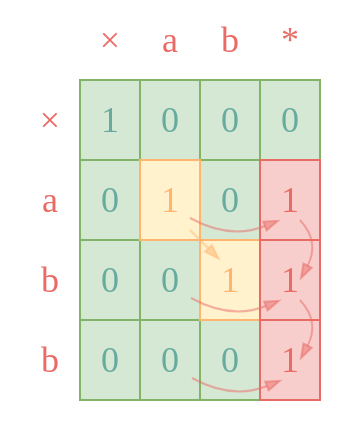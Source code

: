 <mxfile version="16.5.2" type="device"><diagram id="N-6WBMCbqXuLQ1gwREQO" name="Page-1"><mxGraphModel dx="566" dy="326" grid="1" gridSize="10" guides="1" tooltips="1" connect="1" arrows="1" fold="1" page="1" pageScale="1" pageWidth="850" pageHeight="1100" math="0" shadow="0"><root><mxCell id="0"/><mxCell id="1" parent="0"/><mxCell id="JusjlZFIl7JpH_ms0gBJ-1" value="&lt;font face=&quot;Monaco&quot; data-font-src=&quot;https://fonts.googleapis.com/css?family=Monaco&quot; style=&quot;font-size: 18px&quot; color=&quot;#67ab9f&quot;&gt;1&lt;/font&gt;" style="rounded=0;whiteSpace=wrap;html=1;fillColor=#d5e8d4;strokeColor=#82b366;" vertex="1" parent="1"><mxGeometry x="280" y="240" width="30" height="40" as="geometry"/></mxCell><mxCell id="JusjlZFIl7JpH_ms0gBJ-9" value="&lt;font face=&quot;Monaco&quot; data-font-src=&quot;https://fonts.googleapis.com/css?family=Monaco&quot; style=&quot;font-size: 18px&quot; color=&quot;#67ab9f&quot;&gt;0&lt;/font&gt;" style="rounded=0;whiteSpace=wrap;html=1;fillColor=#d5e8d4;strokeColor=#82b366;" vertex="1" parent="1"><mxGeometry x="310" y="240" width="30" height="40" as="geometry"/></mxCell><mxCell id="JusjlZFIl7JpH_ms0gBJ-10" value="&lt;font face=&quot;Monaco&quot; data-font-src=&quot;https://fonts.googleapis.com/css?family=Monaco&quot; style=&quot;font-size: 18px&quot; color=&quot;#67ab9f&quot;&gt;0&lt;/font&gt;" style="rounded=0;whiteSpace=wrap;html=1;fillColor=#d5e8d4;strokeColor=#82b366;" vertex="1" parent="1"><mxGeometry x="340" y="240" width="30" height="40" as="geometry"/></mxCell><mxCell id="JusjlZFIl7JpH_ms0gBJ-13" value="&lt;font face=&quot;Monaco&quot; data-font-src=&quot;https://fonts.googleapis.com/css?family=Monaco&quot; style=&quot;font-size: 18px&quot; color=&quot;#67ab9f&quot;&gt;0&lt;/font&gt;" style="rounded=0;whiteSpace=wrap;html=1;fillColor=#d5e8d4;strokeColor=#82b366;" vertex="1" parent="1"><mxGeometry x="370" y="240" width="30" height="40" as="geometry"/></mxCell><mxCell id="JusjlZFIl7JpH_ms0gBJ-14" value="&lt;font face=&quot;Monaco&quot; data-font-src=&quot;https://fonts.googleapis.com/css?family=Monaco&quot; style=&quot;font-size: 18px&quot; color=&quot;#67ab9f&quot;&gt;0&lt;/font&gt;" style="rounded=0;whiteSpace=wrap;html=1;fillColor=#d5e8d4;strokeColor=#82b366;" vertex="1" parent="1"><mxGeometry x="280" y="280" width="30" height="40" as="geometry"/></mxCell><mxCell id="JusjlZFIl7JpH_ms0gBJ-16" value="&lt;font face=&quot;Monaco&quot; data-font-src=&quot;https://fonts.googleapis.com/css?family=Monaco&quot; style=&quot;font-size: 18px&quot; color=&quot;#67ab9f&quot;&gt;0&lt;/font&gt;" style="rounded=0;whiteSpace=wrap;html=1;fillColor=#d5e8d4;strokeColor=#82b366;" vertex="1" parent="1"><mxGeometry x="340" y="280" width="30" height="40" as="geometry"/></mxCell><mxCell id="JusjlZFIl7JpH_ms0gBJ-18" value="&lt;font face=&quot;Monaco&quot; data-font-src=&quot;https://fonts.googleapis.com/css?family=Monaco&quot; style=&quot;font-size: 18px&quot; color=&quot;#67ab9f&quot;&gt;0&lt;/font&gt;" style="rounded=0;whiteSpace=wrap;html=1;fillColor=#d5e8d4;strokeColor=#82b366;" vertex="1" parent="1"><mxGeometry x="280" y="320" width="30" height="40" as="geometry"/></mxCell><mxCell id="JusjlZFIl7JpH_ms0gBJ-19" value="&lt;font face=&quot;Monaco&quot; data-font-src=&quot;https://fonts.googleapis.com/css?family=Monaco&quot; style=&quot;font-size: 18px&quot; color=&quot;#67ab9f&quot;&gt;0&lt;/font&gt;" style="rounded=0;whiteSpace=wrap;html=1;fillColor=#d5e8d4;strokeColor=#82b366;" vertex="1" parent="1"><mxGeometry x="310" y="320" width="30" height="40" as="geometry"/></mxCell><mxCell id="JusjlZFIl7JpH_ms0gBJ-22" value="&lt;font face=&quot;Monaco&quot; data-font-src=&quot;https://fonts.googleapis.com/css?family=Monaco&quot; style=&quot;font-size: 18px&quot; color=&quot;#67ab9f&quot;&gt;0&lt;/font&gt;" style="rounded=0;whiteSpace=wrap;html=1;fillColor=#d5e8d4;strokeColor=#82b366;" vertex="1" parent="1"><mxGeometry x="280" y="360" width="30" height="40" as="geometry"/></mxCell><mxCell id="JusjlZFIl7JpH_ms0gBJ-23" value="&lt;font face=&quot;Monaco&quot; data-font-src=&quot;https://fonts.googleapis.com/css?family=Monaco&quot; style=&quot;font-size: 18px&quot; color=&quot;#67ab9f&quot;&gt;0&lt;/font&gt;" style="rounded=0;whiteSpace=wrap;html=1;fillColor=#d5e8d4;strokeColor=#82b366;" vertex="1" parent="1"><mxGeometry x="310" y="360" width="30" height="40" as="geometry"/></mxCell><mxCell id="JusjlZFIl7JpH_ms0gBJ-24" value="&lt;font face=&quot;Monaco&quot; data-font-src=&quot;https://fonts.googleapis.com/css?family=Monaco&quot; style=&quot;font-size: 18px&quot; color=&quot;#67ab9f&quot;&gt;0&lt;/font&gt;" style="rounded=0;whiteSpace=wrap;html=1;fillColor=#d5e8d4;strokeColor=#82b366;" vertex="1" parent="1"><mxGeometry x="340" y="360" width="30" height="40" as="geometry"/></mxCell><mxCell id="JusjlZFIl7JpH_ms0gBJ-25" value="&lt;font face=&quot;Monaco&quot; data-font-src=&quot;https://fonts.googleapis.com/css?family=Monaco&quot; style=&quot;font-size: 18px&quot; color=&quot;#ea6b66&quot;&gt;1&lt;/font&gt;" style="rounded=0;whiteSpace=wrap;html=1;fillColor=#f8cecc;strokeColor=#EA6B66;" vertex="1" parent="1"><mxGeometry x="370" y="360" width="30" height="40" as="geometry"/></mxCell><mxCell id="JusjlZFIl7JpH_ms0gBJ-26" value="&lt;font face=&quot;Monaco&quot; data-font-src=&quot;https://fonts.googleapis.com/css?family=Monaco&quot; style=&quot;font-size: 18px&quot; color=&quot;#ea6b66&quot;&gt;a&lt;/font&gt;" style="rounded=0;whiteSpace=wrap;html=1;fillColor=none;strokeColor=none;" vertex="1" parent="1"><mxGeometry x="250" y="280" width="30" height="40" as="geometry"/></mxCell><mxCell id="JusjlZFIl7JpH_ms0gBJ-27" value="&lt;font face=&quot;Monaco&quot; data-font-src=&quot;https://fonts.googleapis.com/css?family=Monaco&quot; style=&quot;font-size: 18px&quot; color=&quot;#ea6b66&quot;&gt;b&lt;/font&gt;" style="rounded=0;whiteSpace=wrap;html=1;fillColor=none;strokeColor=none;" vertex="1" parent="1"><mxGeometry x="250" y="320" width="30" height="40" as="geometry"/></mxCell><mxCell id="JusjlZFIl7JpH_ms0gBJ-28" value="&lt;font face=&quot;Monaco&quot; data-font-src=&quot;https://fonts.googleapis.com/css?family=Monaco&quot; style=&quot;font-size: 18px&quot; color=&quot;#ea6b66&quot;&gt;b&lt;/font&gt;" style="rounded=0;whiteSpace=wrap;html=1;fillColor=none;strokeColor=none;" vertex="1" parent="1"><mxGeometry x="250" y="360" width="30" height="40" as="geometry"/></mxCell><mxCell id="JusjlZFIl7JpH_ms0gBJ-29" value="&lt;font face=&quot;Monaco&quot; data-font-src=&quot;https://fonts.googleapis.com/css?family=Monaco&quot; style=&quot;font-size: 18px&quot; color=&quot;#ea6b66&quot;&gt;b&lt;/font&gt;" style="rounded=0;whiteSpace=wrap;html=1;fillColor=none;strokeColor=none;" vertex="1" parent="1"><mxGeometry x="340" y="200" width="30" height="40" as="geometry"/></mxCell><mxCell id="JusjlZFIl7JpH_ms0gBJ-30" value="&lt;font face=&quot;Monaco&quot; data-font-src=&quot;https://fonts.googleapis.com/css?family=Monaco&quot; style=&quot;font-size: 18px&quot; color=&quot;#ea6b66&quot;&gt;a&lt;/font&gt;" style="rounded=0;whiteSpace=wrap;html=1;fillColor=none;strokeColor=none;" vertex="1" parent="1"><mxGeometry x="310" y="200" width="30" height="40" as="geometry"/></mxCell><mxCell id="JusjlZFIl7JpH_ms0gBJ-31" value="&lt;font face=&quot;Monaco&quot; data-font-src=&quot;https://fonts.googleapis.com/css?family=Monaco&quot; style=&quot;font-size: 18px&quot; color=&quot;#ea6b66&quot;&gt;*&lt;/font&gt;" style="rounded=0;whiteSpace=wrap;html=1;fillColor=none;strokeColor=none;" vertex="1" parent="1"><mxGeometry x="370" y="200" width="30" height="40" as="geometry"/></mxCell><mxCell id="JusjlZFIl7JpH_ms0gBJ-32" value="&lt;font color=&quot;#ea6b66&quot; face=&quot;Monaco&quot;&gt;&lt;span style=&quot;font-size: 18px&quot;&gt;×&lt;/span&gt;&lt;/font&gt;" style="rounded=0;whiteSpace=wrap;html=1;fillColor=none;strokeColor=none;" vertex="1" parent="1"><mxGeometry x="250" y="240" width="30" height="40" as="geometry"/></mxCell><mxCell id="JusjlZFIl7JpH_ms0gBJ-34" value="&lt;font color=&quot;#ea6b66&quot; face=&quot;Monaco&quot;&gt;&lt;span style=&quot;font-size: 18px&quot;&gt;×&lt;/span&gt;&lt;/font&gt;" style="rounded=0;whiteSpace=wrap;html=1;fillColor=none;strokeColor=none;" vertex="1" parent="1"><mxGeometry x="280" y="200" width="30" height="40" as="geometry"/></mxCell><mxCell id="JusjlZFIl7JpH_ms0gBJ-15" value="&lt;font face=&quot;Monaco&quot; data-font-src=&quot;https://fonts.googleapis.com/css?family=Monaco&quot; style=&quot;font-size: 18px&quot; color=&quot;#ffb570&quot;&gt;1&lt;/font&gt;" style="rounded=0;whiteSpace=wrap;html=1;fillColor=#fff2cc;strokeColor=#FFB570;" vertex="1" parent="1"><mxGeometry x="310" y="280" width="30" height="40" as="geometry"/></mxCell><mxCell id="JusjlZFIl7JpH_ms0gBJ-20" value="&lt;font face=&quot;Monaco&quot; data-font-src=&quot;https://fonts.googleapis.com/css?family=Monaco&quot; style=&quot;font-size: 18px&quot; color=&quot;#ffb570&quot;&gt;1&lt;/font&gt;" style="rounded=0;whiteSpace=wrap;html=1;fillColor=#fff2cc;strokeColor=#FFB570;" vertex="1" parent="1"><mxGeometry x="340" y="320" width="30" height="40" as="geometry"/></mxCell><mxCell id="JusjlZFIl7JpH_ms0gBJ-35" value="" style="endArrow=blockThin;html=1;rounded=0;fontSize=18;fontColor=#FFB570;endFill=1;fillColor=#d5e8d4;strokeColor=#FFB570;opacity=50;" edge="1" parent="1"><mxGeometry width="50" height="50" relative="1" as="geometry"><mxPoint x="335" y="315" as="sourcePoint"/><mxPoint x="350" y="330" as="targetPoint"/></mxGeometry></mxCell><mxCell id="JusjlZFIl7JpH_ms0gBJ-17" value="&lt;font face=&quot;Monaco&quot; data-font-src=&quot;https://fonts.googleapis.com/css?family=Monaco&quot; style=&quot;font-size: 18px&quot; color=&quot;#ea6b66&quot;&gt;1&lt;/font&gt;" style="rounded=0;whiteSpace=wrap;html=1;fillColor=#f8cecc;strokeColor=#EA6B66;" vertex="1" parent="1"><mxGeometry x="370" y="280" width="30" height="40" as="geometry"/></mxCell><mxCell id="JusjlZFIl7JpH_ms0gBJ-38" value="" style="endArrow=blockThin;html=1;fontSize=18;fontColor=#FFB570;strokeColor=#EA6B66;opacity=50;endFill=1;curved=1;" edge="1" parent="1"><mxGeometry width="50" height="50" relative="1" as="geometry"><mxPoint x="335" y="309" as="sourcePoint"/><mxPoint x="380" y="310" as="targetPoint"/><Array as="points"><mxPoint x="355" y="320"/></Array></mxGeometry></mxCell><mxCell id="JusjlZFIl7JpH_ms0gBJ-21" value="&lt;font face=&quot;Monaco&quot; data-font-src=&quot;https://fonts.googleapis.com/css?family=Monaco&quot; style=&quot;font-size: 18px&quot; color=&quot;#ea6b66&quot;&gt;1&lt;/font&gt;" style="rounded=0;whiteSpace=wrap;html=1;fillColor=#f8cecc;strokeColor=#EA6B66;" vertex="1" parent="1"><mxGeometry x="370" y="320" width="30" height="40" as="geometry"/></mxCell><mxCell id="JusjlZFIl7JpH_ms0gBJ-39" value="" style="endArrow=blockThin;html=1;fontSize=18;fontColor=#FFB570;strokeColor=#EA6B66;opacity=50;endFill=1;curved=1;" edge="1" parent="1"><mxGeometry width="50" height="50" relative="1" as="geometry"><mxPoint x="335.5" y="349" as="sourcePoint"/><mxPoint x="380.5" y="350" as="targetPoint"/><Array as="points"><mxPoint x="355.5" y="360"/></Array></mxGeometry></mxCell><mxCell id="JusjlZFIl7JpH_ms0gBJ-40" value="" style="endArrow=blockThin;html=1;fontSize=18;fontColor=#FFB570;strokeColor=#EA6B66;opacity=50;endFill=1;curved=1;fillColor=#dae8fc;" edge="1" parent="1"><mxGeometry width="50" height="50" relative="1" as="geometry"><mxPoint x="390" y="310.0" as="sourcePoint"/><mxPoint x="390" y="340" as="targetPoint"/><Array as="points"><mxPoint x="400" y="321"/></Array></mxGeometry></mxCell><mxCell id="JusjlZFIl7JpH_ms0gBJ-41" value="" style="endArrow=blockThin;html=1;fontSize=18;fontColor=#FFB570;strokeColor=#EA6B66;opacity=50;endFill=1;curved=1;" edge="1" parent="1"><mxGeometry width="50" height="50" relative="1" as="geometry"><mxPoint x="336" y="389" as="sourcePoint"/><mxPoint x="381" y="390" as="targetPoint"/><Array as="points"><mxPoint x="356" y="400"/></Array></mxGeometry></mxCell><mxCell id="JusjlZFIl7JpH_ms0gBJ-42" value="" style="endArrow=blockThin;html=1;fontSize=18;fontColor=#FFB570;strokeColor=#EA6B66;opacity=50;endFill=1;curved=1;fillColor=#dae8fc;" edge="1" parent="1"><mxGeometry width="50" height="50" relative="1" as="geometry"><mxPoint x="390" y="350.0" as="sourcePoint"/><mxPoint x="390" y="380" as="targetPoint"/><Array as="points"><mxPoint x="400" y="361"/></Array></mxGeometry></mxCell><mxCell id="JusjlZFIl7JpH_ms0gBJ-45" value="" style="rounded=0;whiteSpace=wrap;html=1;fontSize=14;fontColor=#EA6B66;strokeColor=none;fillColor=none;" vertex="1" parent="1"><mxGeometry x="240" y="200" width="180" height="220" as="geometry"/></mxCell></root></mxGraphModel></diagram></mxfile>
